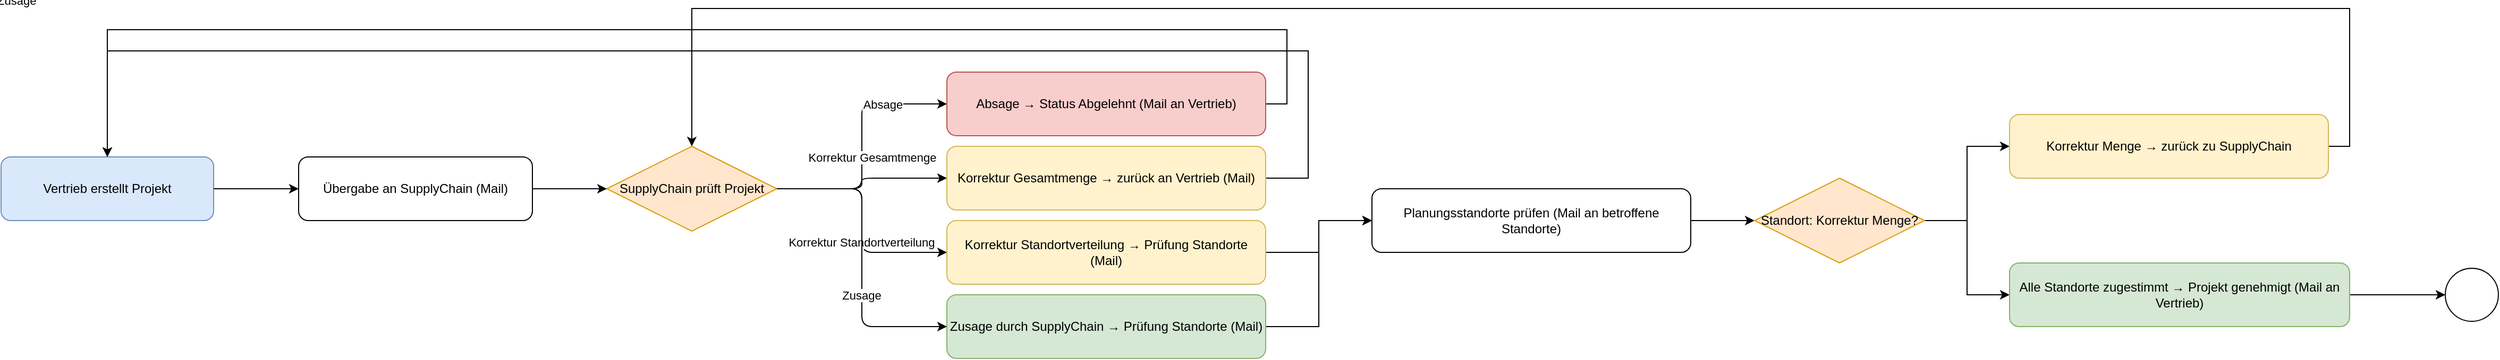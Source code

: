 <mxfile version="28.1.0">
  <diagram name="Projektprozess" id="_DNp0yqZkMFUDAiyUF0I">
    <mxGraphModel dx="104650" dy="55663" grid="1" gridSize="10" guides="1" tooltips="1" connect="1" arrows="1" fold="1" page="0" pageScale="1" pageWidth="827" pageHeight="1169" math="0" shadow="0">
      <root>
        <mxCell id="0" />
        <mxCell id="1" parent="0" />
        <mxCell id="IJlMdmGvdJFkp8Z_F1JO-1" value="Vertrieb erstellt Projekt" style="rounded=1;whiteSpace=wrap;html=1;fillColor=#dae8fc;strokeColor=#6c8ebf;" vertex="1" parent="1">
          <mxGeometry x="-70" y="90" width="200" height="60" as="geometry" />
        </mxCell>
        <mxCell id="IJlMdmGvdJFkp8Z_F1JO-2" value="Übergabe an SupplyChain (Mail)" style="rounded=1;whiteSpace=wrap;html=1;fillColor=#ffffff;strokeColor=#000000;" vertex="1" parent="1">
          <mxGeometry x="210" y="90" width="220" height="60" as="geometry" />
        </mxCell>
        <mxCell id="IJlMdmGvdJFkp8Z_F1JO-3" style="edgeStyle=orthogonalEdgeStyle;rounded=0;orthogonalLoop=1;jettySize=auto;html=1;strokeColor=#000000;" edge="1" parent="1" source="IJlMdmGvdJFkp8Z_F1JO-1" target="IJlMdmGvdJFkp8Z_F1JO-2">
          <mxGeometry relative="1" as="geometry" />
        </mxCell>
        <mxCell id="IJlMdmGvdJFkp8Z_F1JO-4" value="SupplyChain prüft Projekt" style="rhombus;whiteSpace=wrap;html=1;fillColor=#ffe6cc;strokeColor=#d79b00;" vertex="1" parent="1">
          <mxGeometry x="500" y="80" width="160" height="80" as="geometry" />
        </mxCell>
        <mxCell id="IJlMdmGvdJFkp8Z_F1JO-5" style="edgeStyle=orthogonalEdgeStyle;rounded=0;orthogonalLoop=1;jettySize=auto;html=1;" edge="1" parent="1" source="IJlMdmGvdJFkp8Z_F1JO-2">
          <mxGeometry relative="1" as="geometry">
            <mxPoint x="500" y="120" as="targetPoint" />
          </mxGeometry>
        </mxCell>
        <mxCell id="IJlMdmGvdJFkp8Z_F1JO-33" style="edgeStyle=orthogonalEdgeStyle;rounded=0;orthogonalLoop=1;jettySize=auto;html=1;exitX=1;exitY=0.5;exitDx=0;exitDy=0;" edge="1" parent="1" source="IJlMdmGvdJFkp8Z_F1JO-6" target="IJlMdmGvdJFkp8Z_F1JO-1">
          <mxGeometry relative="1" as="geometry">
            <Array as="points">
              <mxPoint x="1140" y="40" />
              <mxPoint x="1140" y="-30" />
              <mxPoint x="30" y="-30" />
            </Array>
          </mxGeometry>
        </mxCell>
        <mxCell id="IJlMdmGvdJFkp8Z_F1JO-6" value="Absage → Status Abgelehnt (Mail an Vertrieb)" style="rounded=1;whiteSpace=wrap;html=1;fillColor=#f8cecc;strokeColor=#b85450;" vertex="1" parent="1">
          <mxGeometry x="820" y="10" width="300" height="60" as="geometry" />
        </mxCell>
        <mxCell id="IJlMdmGvdJFkp8Z_F1JO-7" value="Absage" style="edgeStyle=elbowEdgeStyle;elbow=horizontal;" edge="1" parent="1" source="IJlMdmGvdJFkp8Z_F1JO-4" target="IJlMdmGvdJFkp8Z_F1JO-6">
          <mxGeometry x="0.5" relative="1" as="geometry">
            <mxPoint as="offset" />
          </mxGeometry>
        </mxCell>
        <mxCell id="IJlMdmGvdJFkp8Z_F1JO-34" style="edgeStyle=orthogonalEdgeStyle;rounded=0;orthogonalLoop=1;jettySize=auto;html=1;exitX=1;exitY=0.5;exitDx=0;exitDy=0;entryX=0.5;entryY=0;entryDx=0;entryDy=0;" edge="1" parent="1" source="IJlMdmGvdJFkp8Z_F1JO-8" target="IJlMdmGvdJFkp8Z_F1JO-1">
          <mxGeometry relative="1" as="geometry">
            <Array as="points">
              <mxPoint x="1160" y="110" />
              <mxPoint x="1160" y="-10" />
              <mxPoint x="30" y="-10" />
            </Array>
          </mxGeometry>
        </mxCell>
        <mxCell id="IJlMdmGvdJFkp8Z_F1JO-8" value="Korrektur Gesamtmenge → zurück an Vertrieb (Mail)" style="rounded=1;whiteSpace=wrap;html=1;fillColor=#fff2cc;strokeColor=#d6b656;" vertex="1" parent="1">
          <mxGeometry x="820" y="80" width="300" height="60" as="geometry" />
        </mxCell>
        <mxCell id="IJlMdmGvdJFkp8Z_F1JO-9" value="Korrektur Gesamtmenge" style="edgeStyle=elbowEdgeStyle;elbow=horizontal;" edge="1" parent="1" source="IJlMdmGvdJFkp8Z_F1JO-4" target="IJlMdmGvdJFkp8Z_F1JO-8">
          <mxGeometry x="0.059" y="10" relative="1" as="geometry">
            <mxPoint x="10" y="-10" as="offset" />
          </mxGeometry>
        </mxCell>
        <mxCell id="IJlMdmGvdJFkp8Z_F1JO-25" style="edgeStyle=orthogonalEdgeStyle;rounded=0;orthogonalLoop=1;jettySize=auto;html=1;exitX=1;exitY=0.5;exitDx=0;exitDy=0;" edge="1" parent="1" source="IJlMdmGvdJFkp8Z_F1JO-10" target="IJlMdmGvdJFkp8Z_F1JO-14">
          <mxGeometry relative="1" as="geometry" />
        </mxCell>
        <mxCell id="IJlMdmGvdJFkp8Z_F1JO-10" value="Korrektur Standortverteilung → Prüfung Standorte (Mail)" style="rounded=1;whiteSpace=wrap;html=1;fillColor=#fff2cc;strokeColor=#d6b656;" vertex="1" parent="1">
          <mxGeometry x="820" y="150" width="300" height="60" as="geometry" />
        </mxCell>
        <mxCell id="IJlMdmGvdJFkp8Z_F1JO-11" value="Korrektur Standortverteilung" style="edgeStyle=elbowEdgeStyle;elbow=horizontal;" edge="1" parent="1" source="IJlMdmGvdJFkp8Z_F1JO-4" target="IJlMdmGvdJFkp8Z_F1JO-10">
          <mxGeometry x="0.182" relative="1" as="geometry">
            <mxPoint as="offset" />
          </mxGeometry>
        </mxCell>
        <mxCell id="IJlMdmGvdJFkp8Z_F1JO-28" style="edgeStyle=orthogonalEdgeStyle;rounded=0;orthogonalLoop=1;jettySize=auto;html=1;exitX=1;exitY=0.5;exitDx=0;exitDy=0;entryX=0;entryY=0.5;entryDx=0;entryDy=0;" edge="1" parent="1" source="IJlMdmGvdJFkp8Z_F1JO-12" target="IJlMdmGvdJFkp8Z_F1JO-14">
          <mxGeometry relative="1" as="geometry" />
        </mxCell>
        <mxCell id="IJlMdmGvdJFkp8Z_F1JO-12" value="Zusage durch SupplyChain → Prüfung Standorte (Mail)" style="rounded=1;whiteSpace=wrap;html=1;fillColor=#d5e8d4;strokeColor=#82b366;" vertex="1" parent="1">
          <mxGeometry x="820" y="220" width="300" height="60" as="geometry" />
        </mxCell>
        <mxCell id="IJlMdmGvdJFkp8Z_F1JO-13" value="Zusage" style="edgeStyle=elbowEdgeStyle;elbow=horizontal;" edge="1" parent="1" source="IJlMdmGvdJFkp8Z_F1JO-4" target="IJlMdmGvdJFkp8Z_F1JO-12">
          <mxGeometry x="0.241" relative="1" as="geometry">
            <mxPoint as="offset" />
          </mxGeometry>
        </mxCell>
        <mxCell id="IJlMdmGvdJFkp8Z_F1JO-29" style="edgeStyle=orthogonalEdgeStyle;rounded=0;orthogonalLoop=1;jettySize=auto;html=1;exitX=1;exitY=0.5;exitDx=0;exitDy=0;" edge="1" parent="1" source="IJlMdmGvdJFkp8Z_F1JO-14" target="IJlMdmGvdJFkp8Z_F1JO-17">
          <mxGeometry relative="1" as="geometry" />
        </mxCell>
        <mxCell id="IJlMdmGvdJFkp8Z_F1JO-14" value="Planungsstandorte prüfen (Mail an betroffene Standorte)" style="rounded=1;whiteSpace=wrap;html=1;fillColor=#ffffff;strokeColor=#000000;" vertex="1" parent="1">
          <mxGeometry x="1220" y="120" width="300" height="60" as="geometry" />
        </mxCell>
        <mxCell id="IJlMdmGvdJFkp8Z_F1JO-15" style="edgeStyle=orthogonalEdgeStyle;rounded=0;" edge="1" parent="1" source="IJlMdmGvdJFkp8Z_F1JO-10" target="IJlMdmGvdJFkp8Z_F1JO-14" />
        <mxCell id="IJlMdmGvdJFkp8Z_F1JO-16" style="edgeStyle=orthogonalEdgeStyle;rounded=0;" edge="1" parent="1" source="IJlMdmGvdJFkp8Z_F1JO-12" target="IJlMdmGvdJFkp8Z_F1JO-14" />
        <mxCell id="IJlMdmGvdJFkp8Z_F1JO-23" style="edgeStyle=orthogonalEdgeStyle;rounded=0;orthogonalLoop=1;jettySize=auto;html=1;exitX=1;exitY=0.5;exitDx=0;exitDy=0;entryX=0;entryY=0.5;entryDx=0;entryDy=0;" edge="1" parent="1" source="IJlMdmGvdJFkp8Z_F1JO-17" target="IJlMdmGvdJFkp8Z_F1JO-19">
          <mxGeometry relative="1" as="geometry" />
        </mxCell>
        <mxCell id="IJlMdmGvdJFkp8Z_F1JO-24" style="edgeStyle=orthogonalEdgeStyle;rounded=0;orthogonalLoop=1;jettySize=auto;html=1;exitX=1;exitY=0.5;exitDx=0;exitDy=0;entryX=0;entryY=0.5;entryDx=0;entryDy=0;" edge="1" parent="1" source="IJlMdmGvdJFkp8Z_F1JO-17" target="IJlMdmGvdJFkp8Z_F1JO-21">
          <mxGeometry relative="1" as="geometry" />
        </mxCell>
        <mxCell id="IJlMdmGvdJFkp8Z_F1JO-17" value="Standort: Korrektur Menge?" style="rhombus;whiteSpace=wrap;html=1;fillColor=#ffe6cc;strokeColor=#d79b00;" vertex="1" parent="1">
          <mxGeometry x="1580" y="110" width="160" height="80" as="geometry" />
        </mxCell>
        <mxCell id="IJlMdmGvdJFkp8Z_F1JO-18" style="edgeStyle=orthogonalEdgeStyle;" edge="1" parent="1" source="IJlMdmGvdJFkp8Z_F1JO-14" target="IJlMdmGvdJFkp8Z_F1JO-17" />
        <mxCell id="IJlMdmGvdJFkp8Z_F1JO-30" style="edgeStyle=orthogonalEdgeStyle;rounded=0;orthogonalLoop=1;jettySize=auto;html=1;exitX=1;exitY=0.5;exitDx=0;exitDy=0;entryX=0.5;entryY=0;entryDx=0;entryDy=0;" edge="1" parent="1" source="IJlMdmGvdJFkp8Z_F1JO-19" target="IJlMdmGvdJFkp8Z_F1JO-4">
          <mxGeometry relative="1" as="geometry">
            <Array as="points">
              <mxPoint x="2140" y="80" />
              <mxPoint x="2140" y="-50" />
              <mxPoint x="580" y="-50" />
            </Array>
          </mxGeometry>
        </mxCell>
        <mxCell id="IJlMdmGvdJFkp8Z_F1JO-19" value="Korrektur Menge → zurück zu SupplyChain" style="rounded=1;whiteSpace=wrap;html=1;fillColor=#fff2cc;strokeColor=#d6b656;" vertex="1" parent="1">
          <mxGeometry x="1820" y="50" width="300" height="60" as="geometry" />
        </mxCell>
        <mxCell id="IJlMdmGvdJFkp8Z_F1JO-20" value="Ja" style="edgeStyle=elbowEdgeStyle;elbow=horizontal;" edge="1" parent="1" source="IJlMdmGvdJFkp8Z_F1JO-17" target="IJlMdmGvdJFkp8Z_F1JO-19" />
        <mxCell id="IJlMdmGvdJFkp8Z_F1JO-32" style="edgeStyle=orthogonalEdgeStyle;rounded=0;orthogonalLoop=1;jettySize=auto;html=1;exitX=1;exitY=0.5;exitDx=0;exitDy=0;" edge="1" parent="1" source="IJlMdmGvdJFkp8Z_F1JO-21" target="IJlMdmGvdJFkp8Z_F1JO-31">
          <mxGeometry relative="1" as="geometry" />
        </mxCell>
        <mxCell id="IJlMdmGvdJFkp8Z_F1JO-21" value="Alle Standorte zugestimmt → Projekt genehmigt (Mail an Vertrieb)" style="rounded=1;whiteSpace=wrap;html=1;fillColor=#d5e8d4;strokeColor=#82b366;" vertex="1" parent="1">
          <mxGeometry x="1820" y="190" width="320" height="60" as="geometry" />
        </mxCell>
        <mxCell id="IJlMdmGvdJFkp8Z_F1JO-22" value="Nein / Zusage" style="edgeStyle=elbowEdgeStyle;elbow=horizontal;" edge="1" parent="1" source="IJlMdmGvdJFkp8Z_F1JO-17" target="IJlMdmGvdJFkp8Z_F1JO-21" />
        <mxCell id="IJlMdmGvdJFkp8Z_F1JO-31" value="" style="ellipse;whiteSpace=wrap;html=1;aspect=fixed;" vertex="1" parent="1">
          <mxGeometry x="2230" y="195" width="50" height="50" as="geometry" />
        </mxCell>
      </root>
    </mxGraphModel>
  </diagram>
</mxfile>
